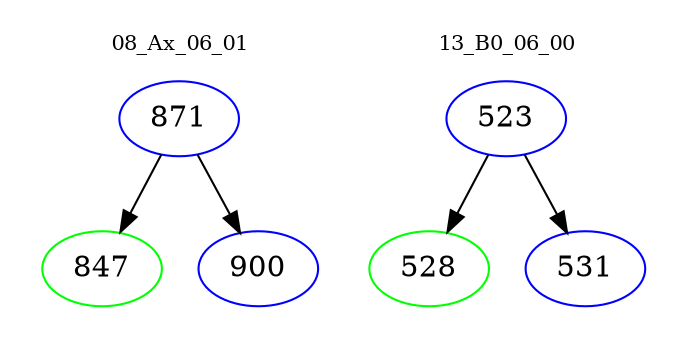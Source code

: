digraph{
subgraph cluster_0 {
color = white
label = "08_Ax_06_01";
fontsize=10;
T0_871 [label="871", color="blue"]
T0_871 -> T0_847 [color="black"]
T0_847 [label="847", color="green"]
T0_871 -> T0_900 [color="black"]
T0_900 [label="900", color="blue"]
}
subgraph cluster_1 {
color = white
label = "13_B0_06_00";
fontsize=10;
T1_523 [label="523", color="blue"]
T1_523 -> T1_528 [color="black"]
T1_528 [label="528", color="green"]
T1_523 -> T1_531 [color="black"]
T1_531 [label="531", color="blue"]
}
}
